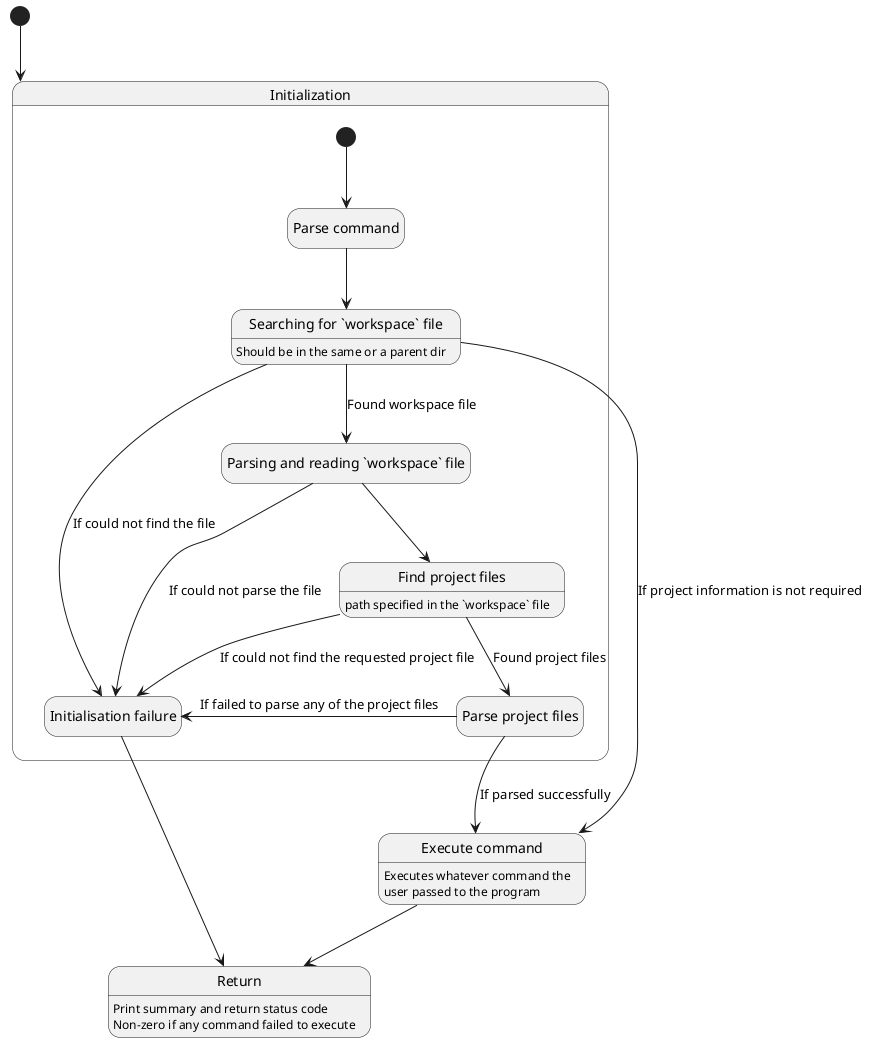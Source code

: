 @startuml
hide empty description
state "Execute command" as exec
exec: Executes whatever command the
exec: user passed to the program

state "Return" as end
end: Print summary and return status code
end: Non-zero if any command failed to execute

state "Initialization" as init{
        state "Parse command" as p_command
        state "Searching for `workspace` file" as find_w
        find_w: Should be in the same or a parent dir

        state "Parsing and reading `workspace` file" as parse_w
        state "Find project files" as find_p
        find_p: path specified in the `workspace` file

        state "Parse project files" as parse_p

        state "Initialisation failure" as init_fail

        [*] --> p_command
        p_command --> find_w
        find_w --> parse_w: Found workspace file
        parse_w --> find_p
        find_p --> parse_p: Found project files

        find_w --> exec: If project information is not required
        parse_p --> exec: If parsed successfully

        find_w -> init_fail: If could not find the file
        parse_w -> init_fail: If could not parse the file
        find_p -> init_fail: If could not find the requested project file
        parse_p -> init_fail: If failed to parse any of the project files

        init_fail --> end
}


[*] --> init
exec --> end
@enduml
